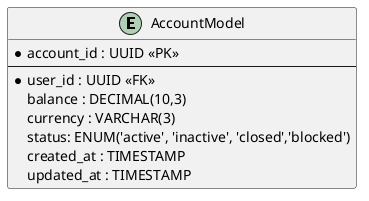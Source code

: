 @startuml AccountDiagram

entity AccountModel{
    *account_id : UUID <<PK>>
    --
    *user_id : UUID <<FK>>
    balance : DECIMAL(10,3)
    currency : VARCHAR(3)
    status: ENUM('active', 'inactive', 'closed','blocked')
    created_at : TIMESTAMP
    updated_at : TIMESTAMP
}
@enduml
